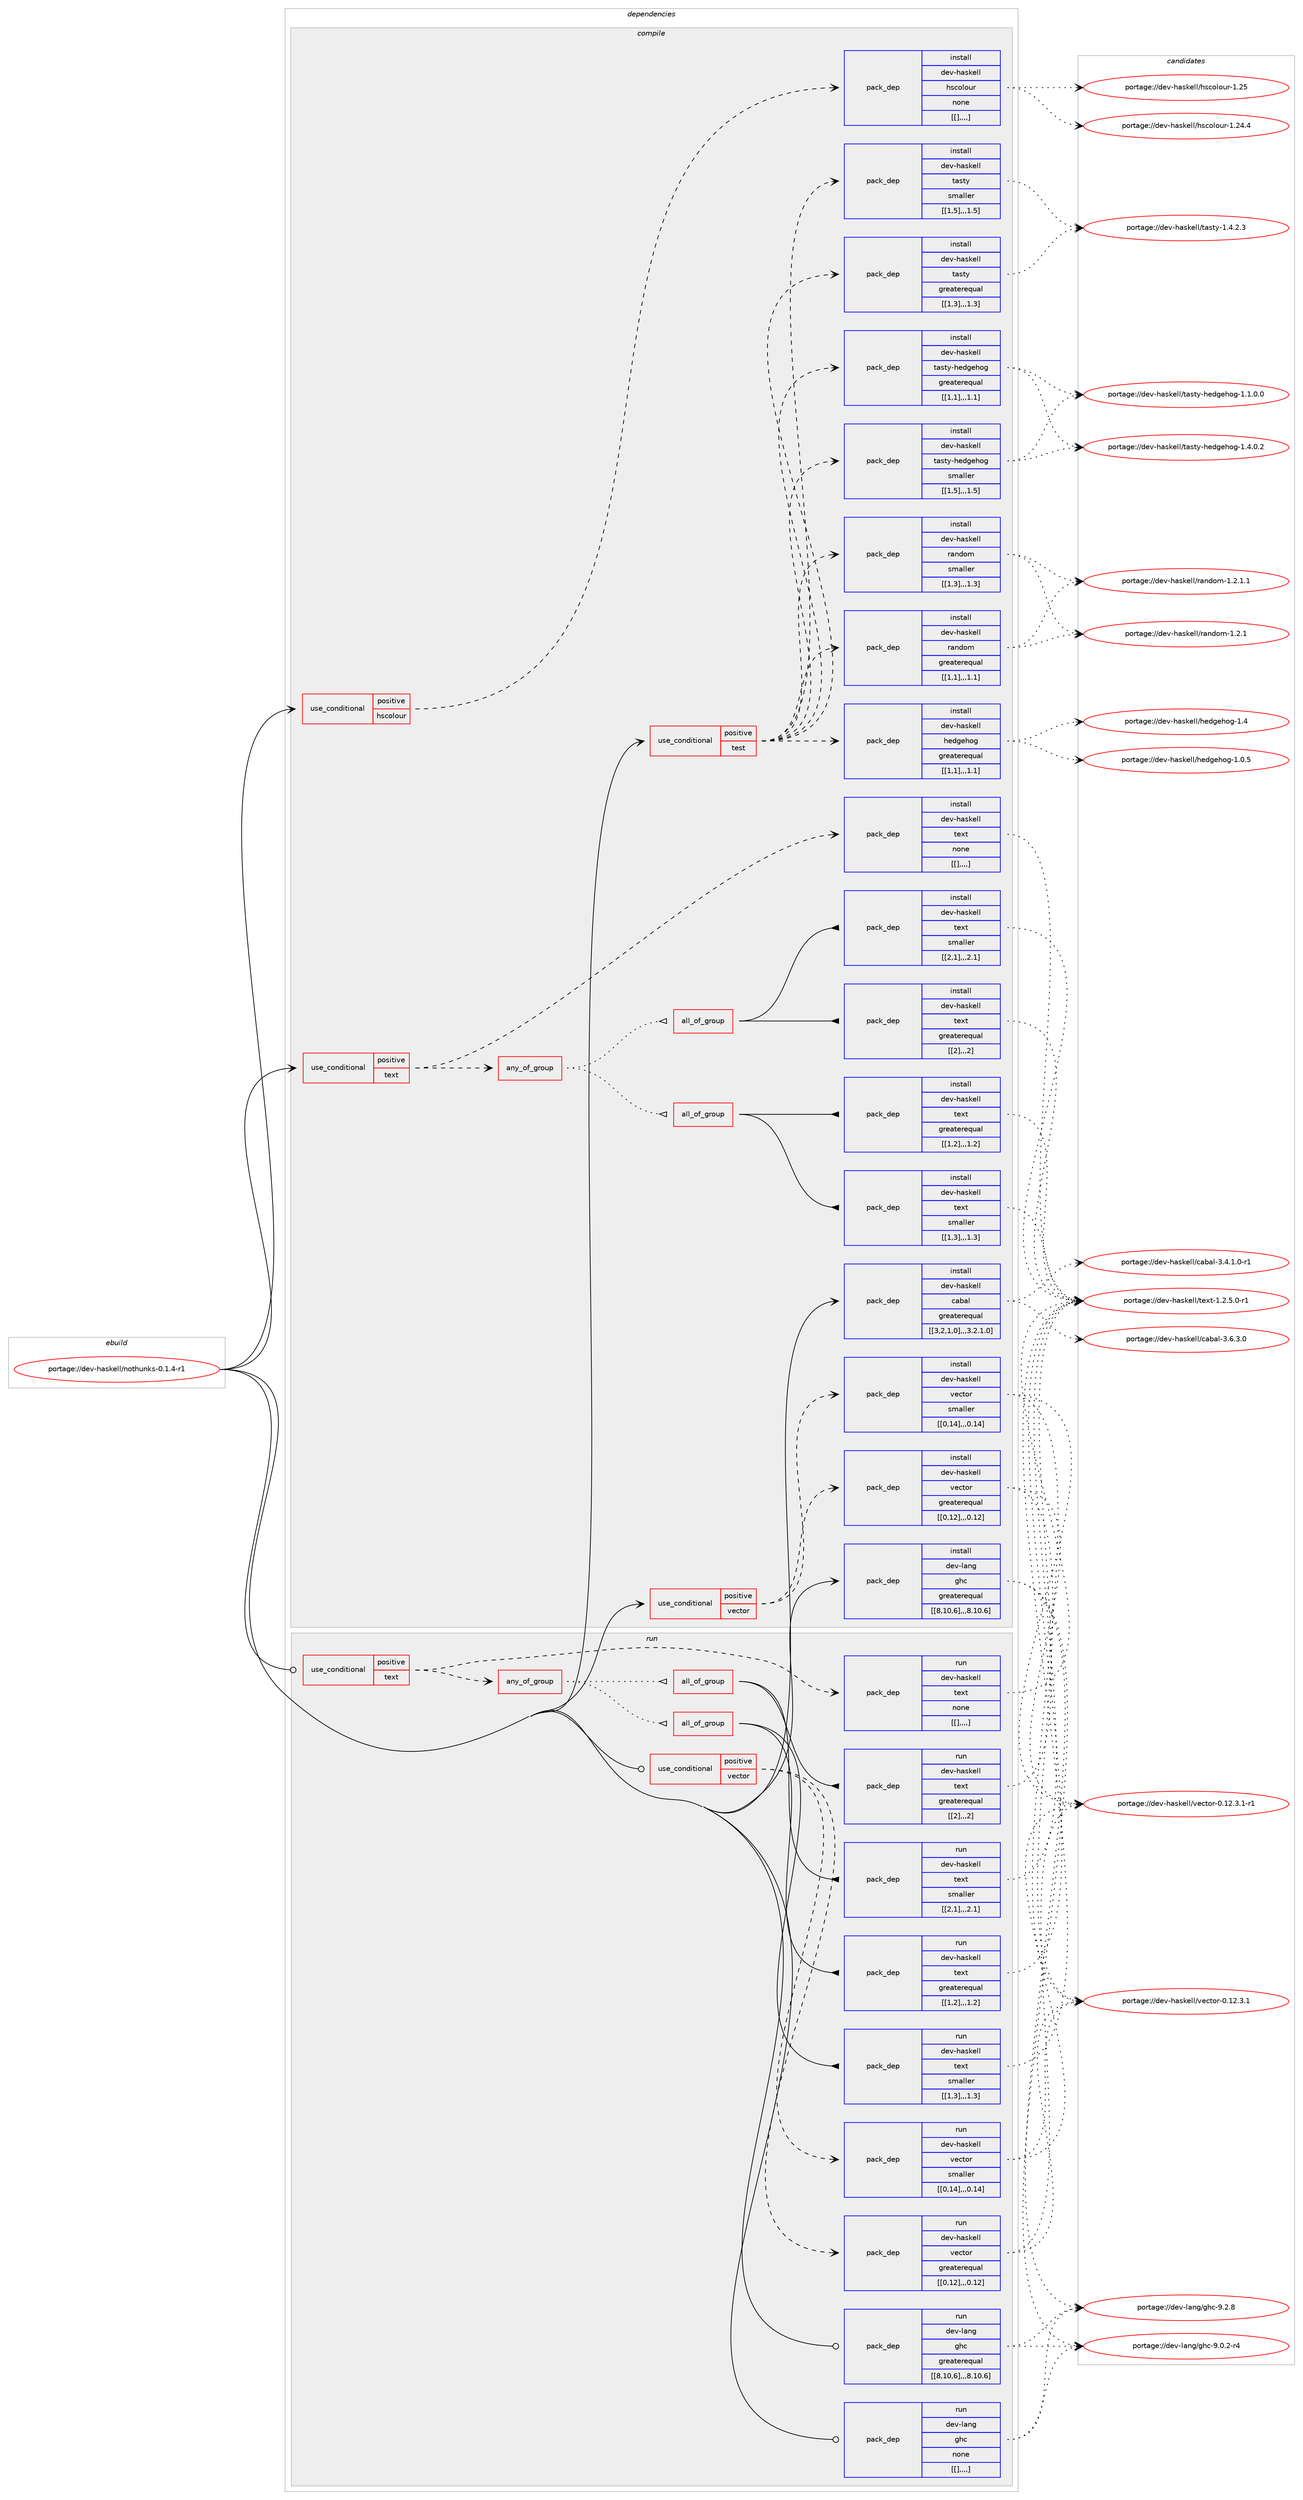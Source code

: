 digraph prolog {

# *************
# Graph options
# *************

newrank=true;
concentrate=true;
compound=true;
graph [rankdir=LR,fontname=Helvetica,fontsize=10,ranksep=1.5];#, ranksep=2.5, nodesep=0.2];
edge  [arrowhead=vee];
node  [fontname=Helvetica,fontsize=10];

# **********
# The ebuild
# **********

subgraph cluster_leftcol {
color=gray;
label=<<i>ebuild</i>>;
id [label="portage://dev-haskell/nothunks-0.1.4-r1", color=red, width=4, href="../dev-haskell/nothunks-0.1.4-r1.svg"];
}

# ****************
# The dependencies
# ****************

subgraph cluster_midcol {
color=gray;
label=<<i>dependencies</i>>;
subgraph cluster_compile {
fillcolor="#eeeeee";
style=filled;
label=<<i>compile</i>>;
subgraph cond21174 {
dependency85448 [label=<<TABLE BORDER="0" CELLBORDER="1" CELLSPACING="0" CELLPADDING="4"><TR><TD ROWSPAN="3" CELLPADDING="10">use_conditional</TD></TR><TR><TD>positive</TD></TR><TR><TD>hscolour</TD></TR></TABLE>>, shape=none, color=red];
subgraph pack63273 {
dependency85449 [label=<<TABLE BORDER="0" CELLBORDER="1" CELLSPACING="0" CELLPADDING="4" WIDTH="220"><TR><TD ROWSPAN="6" CELLPADDING="30">pack_dep</TD></TR><TR><TD WIDTH="110">install</TD></TR><TR><TD>dev-haskell</TD></TR><TR><TD>hscolour</TD></TR><TR><TD>none</TD></TR><TR><TD>[[],,,,]</TD></TR></TABLE>>, shape=none, color=blue];
}
dependency85448:e -> dependency85449:w [weight=20,style="dashed",arrowhead="vee"];
}
id:e -> dependency85448:w [weight=20,style="solid",arrowhead="vee"];
subgraph cond21175 {
dependency85450 [label=<<TABLE BORDER="0" CELLBORDER="1" CELLSPACING="0" CELLPADDING="4"><TR><TD ROWSPAN="3" CELLPADDING="10">use_conditional</TD></TR><TR><TD>positive</TD></TR><TR><TD>test</TD></TR></TABLE>>, shape=none, color=red];
subgraph pack63274 {
dependency85451 [label=<<TABLE BORDER="0" CELLBORDER="1" CELLSPACING="0" CELLPADDING="4" WIDTH="220"><TR><TD ROWSPAN="6" CELLPADDING="30">pack_dep</TD></TR><TR><TD WIDTH="110">install</TD></TR><TR><TD>dev-haskell</TD></TR><TR><TD>hedgehog</TD></TR><TR><TD>greaterequal</TD></TR><TR><TD>[[1,1],,,1.1]</TD></TR></TABLE>>, shape=none, color=blue];
}
dependency85450:e -> dependency85451:w [weight=20,style="dashed",arrowhead="vee"];
subgraph pack63275 {
dependency85452 [label=<<TABLE BORDER="0" CELLBORDER="1" CELLSPACING="0" CELLPADDING="4" WIDTH="220"><TR><TD ROWSPAN="6" CELLPADDING="30">pack_dep</TD></TR><TR><TD WIDTH="110">install</TD></TR><TR><TD>dev-haskell</TD></TR><TR><TD>random</TD></TR><TR><TD>greaterequal</TD></TR><TR><TD>[[1,1],,,1.1]</TD></TR></TABLE>>, shape=none, color=blue];
}
dependency85450:e -> dependency85452:w [weight=20,style="dashed",arrowhead="vee"];
subgraph pack63276 {
dependency85453 [label=<<TABLE BORDER="0" CELLBORDER="1" CELLSPACING="0" CELLPADDING="4" WIDTH="220"><TR><TD ROWSPAN="6" CELLPADDING="30">pack_dep</TD></TR><TR><TD WIDTH="110">install</TD></TR><TR><TD>dev-haskell</TD></TR><TR><TD>random</TD></TR><TR><TD>smaller</TD></TR><TR><TD>[[1,3],,,1.3]</TD></TR></TABLE>>, shape=none, color=blue];
}
dependency85450:e -> dependency85453:w [weight=20,style="dashed",arrowhead="vee"];
subgraph pack63277 {
dependency85454 [label=<<TABLE BORDER="0" CELLBORDER="1" CELLSPACING="0" CELLPADDING="4" WIDTH="220"><TR><TD ROWSPAN="6" CELLPADDING="30">pack_dep</TD></TR><TR><TD WIDTH="110">install</TD></TR><TR><TD>dev-haskell</TD></TR><TR><TD>tasty</TD></TR><TR><TD>greaterequal</TD></TR><TR><TD>[[1,3],,,1.3]</TD></TR></TABLE>>, shape=none, color=blue];
}
dependency85450:e -> dependency85454:w [weight=20,style="dashed",arrowhead="vee"];
subgraph pack63278 {
dependency85455 [label=<<TABLE BORDER="0" CELLBORDER="1" CELLSPACING="0" CELLPADDING="4" WIDTH="220"><TR><TD ROWSPAN="6" CELLPADDING="30">pack_dep</TD></TR><TR><TD WIDTH="110">install</TD></TR><TR><TD>dev-haskell</TD></TR><TR><TD>tasty</TD></TR><TR><TD>smaller</TD></TR><TR><TD>[[1,5],,,1.5]</TD></TR></TABLE>>, shape=none, color=blue];
}
dependency85450:e -> dependency85455:w [weight=20,style="dashed",arrowhead="vee"];
subgraph pack63279 {
dependency85456 [label=<<TABLE BORDER="0" CELLBORDER="1" CELLSPACING="0" CELLPADDING="4" WIDTH="220"><TR><TD ROWSPAN="6" CELLPADDING="30">pack_dep</TD></TR><TR><TD WIDTH="110">install</TD></TR><TR><TD>dev-haskell</TD></TR><TR><TD>tasty-hedgehog</TD></TR><TR><TD>greaterequal</TD></TR><TR><TD>[[1,1],,,1.1]</TD></TR></TABLE>>, shape=none, color=blue];
}
dependency85450:e -> dependency85456:w [weight=20,style="dashed",arrowhead="vee"];
subgraph pack63280 {
dependency85457 [label=<<TABLE BORDER="0" CELLBORDER="1" CELLSPACING="0" CELLPADDING="4" WIDTH="220"><TR><TD ROWSPAN="6" CELLPADDING="30">pack_dep</TD></TR><TR><TD WIDTH="110">install</TD></TR><TR><TD>dev-haskell</TD></TR><TR><TD>tasty-hedgehog</TD></TR><TR><TD>smaller</TD></TR><TR><TD>[[1,5],,,1.5]</TD></TR></TABLE>>, shape=none, color=blue];
}
dependency85450:e -> dependency85457:w [weight=20,style="dashed",arrowhead="vee"];
}
id:e -> dependency85450:w [weight=20,style="solid",arrowhead="vee"];
subgraph cond21176 {
dependency85458 [label=<<TABLE BORDER="0" CELLBORDER="1" CELLSPACING="0" CELLPADDING="4"><TR><TD ROWSPAN="3" CELLPADDING="10">use_conditional</TD></TR><TR><TD>positive</TD></TR><TR><TD>text</TD></TR></TABLE>>, shape=none, color=red];
subgraph any902 {
dependency85459 [label=<<TABLE BORDER="0" CELLBORDER="1" CELLSPACING="0" CELLPADDING="4"><TR><TD CELLPADDING="10">any_of_group</TD></TR></TABLE>>, shape=none, color=red];subgraph all102 {
dependency85460 [label=<<TABLE BORDER="0" CELLBORDER="1" CELLSPACING="0" CELLPADDING="4"><TR><TD CELLPADDING="10">all_of_group</TD></TR></TABLE>>, shape=none, color=red];subgraph pack63281 {
dependency85461 [label=<<TABLE BORDER="0" CELLBORDER="1" CELLSPACING="0" CELLPADDING="4" WIDTH="220"><TR><TD ROWSPAN="6" CELLPADDING="30">pack_dep</TD></TR><TR><TD WIDTH="110">install</TD></TR><TR><TD>dev-haskell</TD></TR><TR><TD>text</TD></TR><TR><TD>greaterequal</TD></TR><TR><TD>[[1,2],,,1.2]</TD></TR></TABLE>>, shape=none, color=blue];
}
dependency85460:e -> dependency85461:w [weight=20,style="solid",arrowhead="inv"];
subgraph pack63282 {
dependency85462 [label=<<TABLE BORDER="0" CELLBORDER="1" CELLSPACING="0" CELLPADDING="4" WIDTH="220"><TR><TD ROWSPAN="6" CELLPADDING="30">pack_dep</TD></TR><TR><TD WIDTH="110">install</TD></TR><TR><TD>dev-haskell</TD></TR><TR><TD>text</TD></TR><TR><TD>smaller</TD></TR><TR><TD>[[1,3],,,1.3]</TD></TR></TABLE>>, shape=none, color=blue];
}
dependency85460:e -> dependency85462:w [weight=20,style="solid",arrowhead="inv"];
}
dependency85459:e -> dependency85460:w [weight=20,style="dotted",arrowhead="oinv"];
subgraph all103 {
dependency85463 [label=<<TABLE BORDER="0" CELLBORDER="1" CELLSPACING="0" CELLPADDING="4"><TR><TD CELLPADDING="10">all_of_group</TD></TR></TABLE>>, shape=none, color=red];subgraph pack63283 {
dependency85464 [label=<<TABLE BORDER="0" CELLBORDER="1" CELLSPACING="0" CELLPADDING="4" WIDTH="220"><TR><TD ROWSPAN="6" CELLPADDING="30">pack_dep</TD></TR><TR><TD WIDTH="110">install</TD></TR><TR><TD>dev-haskell</TD></TR><TR><TD>text</TD></TR><TR><TD>greaterequal</TD></TR><TR><TD>[[2],,,2]</TD></TR></TABLE>>, shape=none, color=blue];
}
dependency85463:e -> dependency85464:w [weight=20,style="solid",arrowhead="inv"];
subgraph pack63284 {
dependency85465 [label=<<TABLE BORDER="0" CELLBORDER="1" CELLSPACING="0" CELLPADDING="4" WIDTH="220"><TR><TD ROWSPAN="6" CELLPADDING="30">pack_dep</TD></TR><TR><TD WIDTH="110">install</TD></TR><TR><TD>dev-haskell</TD></TR><TR><TD>text</TD></TR><TR><TD>smaller</TD></TR><TR><TD>[[2,1],,,2.1]</TD></TR></TABLE>>, shape=none, color=blue];
}
dependency85463:e -> dependency85465:w [weight=20,style="solid",arrowhead="inv"];
}
dependency85459:e -> dependency85463:w [weight=20,style="dotted",arrowhead="oinv"];
}
dependency85458:e -> dependency85459:w [weight=20,style="dashed",arrowhead="vee"];
subgraph pack63285 {
dependency85466 [label=<<TABLE BORDER="0" CELLBORDER="1" CELLSPACING="0" CELLPADDING="4" WIDTH="220"><TR><TD ROWSPAN="6" CELLPADDING="30">pack_dep</TD></TR><TR><TD WIDTH="110">install</TD></TR><TR><TD>dev-haskell</TD></TR><TR><TD>text</TD></TR><TR><TD>none</TD></TR><TR><TD>[[],,,,]</TD></TR></TABLE>>, shape=none, color=blue];
}
dependency85458:e -> dependency85466:w [weight=20,style="dashed",arrowhead="vee"];
}
id:e -> dependency85458:w [weight=20,style="solid",arrowhead="vee"];
subgraph cond21177 {
dependency85467 [label=<<TABLE BORDER="0" CELLBORDER="1" CELLSPACING="0" CELLPADDING="4"><TR><TD ROWSPAN="3" CELLPADDING="10">use_conditional</TD></TR><TR><TD>positive</TD></TR><TR><TD>vector</TD></TR></TABLE>>, shape=none, color=red];
subgraph pack63286 {
dependency85468 [label=<<TABLE BORDER="0" CELLBORDER="1" CELLSPACING="0" CELLPADDING="4" WIDTH="220"><TR><TD ROWSPAN="6" CELLPADDING="30">pack_dep</TD></TR><TR><TD WIDTH="110">install</TD></TR><TR><TD>dev-haskell</TD></TR><TR><TD>vector</TD></TR><TR><TD>greaterequal</TD></TR><TR><TD>[[0,12],,,0.12]</TD></TR></TABLE>>, shape=none, color=blue];
}
dependency85467:e -> dependency85468:w [weight=20,style="dashed",arrowhead="vee"];
subgraph pack63287 {
dependency85469 [label=<<TABLE BORDER="0" CELLBORDER="1" CELLSPACING="0" CELLPADDING="4" WIDTH="220"><TR><TD ROWSPAN="6" CELLPADDING="30">pack_dep</TD></TR><TR><TD WIDTH="110">install</TD></TR><TR><TD>dev-haskell</TD></TR><TR><TD>vector</TD></TR><TR><TD>smaller</TD></TR><TR><TD>[[0,14],,,0.14]</TD></TR></TABLE>>, shape=none, color=blue];
}
dependency85467:e -> dependency85469:w [weight=20,style="dashed",arrowhead="vee"];
}
id:e -> dependency85467:w [weight=20,style="solid",arrowhead="vee"];
subgraph pack63288 {
dependency85470 [label=<<TABLE BORDER="0" CELLBORDER="1" CELLSPACING="0" CELLPADDING="4" WIDTH="220"><TR><TD ROWSPAN="6" CELLPADDING="30">pack_dep</TD></TR><TR><TD WIDTH="110">install</TD></TR><TR><TD>dev-haskell</TD></TR><TR><TD>cabal</TD></TR><TR><TD>greaterequal</TD></TR><TR><TD>[[3,2,1,0],,,3.2.1.0]</TD></TR></TABLE>>, shape=none, color=blue];
}
id:e -> dependency85470:w [weight=20,style="solid",arrowhead="vee"];
subgraph pack63289 {
dependency85471 [label=<<TABLE BORDER="0" CELLBORDER="1" CELLSPACING="0" CELLPADDING="4" WIDTH="220"><TR><TD ROWSPAN="6" CELLPADDING="30">pack_dep</TD></TR><TR><TD WIDTH="110">install</TD></TR><TR><TD>dev-lang</TD></TR><TR><TD>ghc</TD></TR><TR><TD>greaterequal</TD></TR><TR><TD>[[8,10,6],,,8.10.6]</TD></TR></TABLE>>, shape=none, color=blue];
}
id:e -> dependency85471:w [weight=20,style="solid",arrowhead="vee"];
}
subgraph cluster_compileandrun {
fillcolor="#eeeeee";
style=filled;
label=<<i>compile and run</i>>;
}
subgraph cluster_run {
fillcolor="#eeeeee";
style=filled;
label=<<i>run</i>>;
subgraph cond21178 {
dependency85472 [label=<<TABLE BORDER="0" CELLBORDER="1" CELLSPACING="0" CELLPADDING="4"><TR><TD ROWSPAN="3" CELLPADDING="10">use_conditional</TD></TR><TR><TD>positive</TD></TR><TR><TD>text</TD></TR></TABLE>>, shape=none, color=red];
subgraph any903 {
dependency85473 [label=<<TABLE BORDER="0" CELLBORDER="1" CELLSPACING="0" CELLPADDING="4"><TR><TD CELLPADDING="10">any_of_group</TD></TR></TABLE>>, shape=none, color=red];subgraph all104 {
dependency85474 [label=<<TABLE BORDER="0" CELLBORDER="1" CELLSPACING="0" CELLPADDING="4"><TR><TD CELLPADDING="10">all_of_group</TD></TR></TABLE>>, shape=none, color=red];subgraph pack63290 {
dependency85475 [label=<<TABLE BORDER="0" CELLBORDER="1" CELLSPACING="0" CELLPADDING="4" WIDTH="220"><TR><TD ROWSPAN="6" CELLPADDING="30">pack_dep</TD></TR><TR><TD WIDTH="110">run</TD></TR><TR><TD>dev-haskell</TD></TR><TR><TD>text</TD></TR><TR><TD>greaterequal</TD></TR><TR><TD>[[1,2],,,1.2]</TD></TR></TABLE>>, shape=none, color=blue];
}
dependency85474:e -> dependency85475:w [weight=20,style="solid",arrowhead="inv"];
subgraph pack63291 {
dependency85476 [label=<<TABLE BORDER="0" CELLBORDER="1" CELLSPACING="0" CELLPADDING="4" WIDTH="220"><TR><TD ROWSPAN="6" CELLPADDING="30">pack_dep</TD></TR><TR><TD WIDTH="110">run</TD></TR><TR><TD>dev-haskell</TD></TR><TR><TD>text</TD></TR><TR><TD>smaller</TD></TR><TR><TD>[[1,3],,,1.3]</TD></TR></TABLE>>, shape=none, color=blue];
}
dependency85474:e -> dependency85476:w [weight=20,style="solid",arrowhead="inv"];
}
dependency85473:e -> dependency85474:w [weight=20,style="dotted",arrowhead="oinv"];
subgraph all105 {
dependency85477 [label=<<TABLE BORDER="0" CELLBORDER="1" CELLSPACING="0" CELLPADDING="4"><TR><TD CELLPADDING="10">all_of_group</TD></TR></TABLE>>, shape=none, color=red];subgraph pack63292 {
dependency85478 [label=<<TABLE BORDER="0" CELLBORDER="1" CELLSPACING="0" CELLPADDING="4" WIDTH="220"><TR><TD ROWSPAN="6" CELLPADDING="30">pack_dep</TD></TR><TR><TD WIDTH="110">run</TD></TR><TR><TD>dev-haskell</TD></TR><TR><TD>text</TD></TR><TR><TD>greaterequal</TD></TR><TR><TD>[[2],,,2]</TD></TR></TABLE>>, shape=none, color=blue];
}
dependency85477:e -> dependency85478:w [weight=20,style="solid",arrowhead="inv"];
subgraph pack63293 {
dependency85479 [label=<<TABLE BORDER="0" CELLBORDER="1" CELLSPACING="0" CELLPADDING="4" WIDTH="220"><TR><TD ROWSPAN="6" CELLPADDING="30">pack_dep</TD></TR><TR><TD WIDTH="110">run</TD></TR><TR><TD>dev-haskell</TD></TR><TR><TD>text</TD></TR><TR><TD>smaller</TD></TR><TR><TD>[[2,1],,,2.1]</TD></TR></TABLE>>, shape=none, color=blue];
}
dependency85477:e -> dependency85479:w [weight=20,style="solid",arrowhead="inv"];
}
dependency85473:e -> dependency85477:w [weight=20,style="dotted",arrowhead="oinv"];
}
dependency85472:e -> dependency85473:w [weight=20,style="dashed",arrowhead="vee"];
subgraph pack63294 {
dependency85480 [label=<<TABLE BORDER="0" CELLBORDER="1" CELLSPACING="0" CELLPADDING="4" WIDTH="220"><TR><TD ROWSPAN="6" CELLPADDING="30">pack_dep</TD></TR><TR><TD WIDTH="110">run</TD></TR><TR><TD>dev-haskell</TD></TR><TR><TD>text</TD></TR><TR><TD>none</TD></TR><TR><TD>[[],,,,]</TD></TR></TABLE>>, shape=none, color=blue];
}
dependency85472:e -> dependency85480:w [weight=20,style="dashed",arrowhead="vee"];
}
id:e -> dependency85472:w [weight=20,style="solid",arrowhead="odot"];
subgraph cond21179 {
dependency85481 [label=<<TABLE BORDER="0" CELLBORDER="1" CELLSPACING="0" CELLPADDING="4"><TR><TD ROWSPAN="3" CELLPADDING="10">use_conditional</TD></TR><TR><TD>positive</TD></TR><TR><TD>vector</TD></TR></TABLE>>, shape=none, color=red];
subgraph pack63295 {
dependency85482 [label=<<TABLE BORDER="0" CELLBORDER="1" CELLSPACING="0" CELLPADDING="4" WIDTH="220"><TR><TD ROWSPAN="6" CELLPADDING="30">pack_dep</TD></TR><TR><TD WIDTH="110">run</TD></TR><TR><TD>dev-haskell</TD></TR><TR><TD>vector</TD></TR><TR><TD>greaterequal</TD></TR><TR><TD>[[0,12],,,0.12]</TD></TR></TABLE>>, shape=none, color=blue];
}
dependency85481:e -> dependency85482:w [weight=20,style="dashed",arrowhead="vee"];
subgraph pack63296 {
dependency85483 [label=<<TABLE BORDER="0" CELLBORDER="1" CELLSPACING="0" CELLPADDING="4" WIDTH="220"><TR><TD ROWSPAN="6" CELLPADDING="30">pack_dep</TD></TR><TR><TD WIDTH="110">run</TD></TR><TR><TD>dev-haskell</TD></TR><TR><TD>vector</TD></TR><TR><TD>smaller</TD></TR><TR><TD>[[0,14],,,0.14]</TD></TR></TABLE>>, shape=none, color=blue];
}
dependency85481:e -> dependency85483:w [weight=20,style="dashed",arrowhead="vee"];
}
id:e -> dependency85481:w [weight=20,style="solid",arrowhead="odot"];
subgraph pack63297 {
dependency85484 [label=<<TABLE BORDER="0" CELLBORDER="1" CELLSPACING="0" CELLPADDING="4" WIDTH="220"><TR><TD ROWSPAN="6" CELLPADDING="30">pack_dep</TD></TR><TR><TD WIDTH="110">run</TD></TR><TR><TD>dev-lang</TD></TR><TR><TD>ghc</TD></TR><TR><TD>greaterequal</TD></TR><TR><TD>[[8,10,6],,,8.10.6]</TD></TR></TABLE>>, shape=none, color=blue];
}
id:e -> dependency85484:w [weight=20,style="solid",arrowhead="odot"];
subgraph pack63298 {
dependency85485 [label=<<TABLE BORDER="0" CELLBORDER="1" CELLSPACING="0" CELLPADDING="4" WIDTH="220"><TR><TD ROWSPAN="6" CELLPADDING="30">pack_dep</TD></TR><TR><TD WIDTH="110">run</TD></TR><TR><TD>dev-lang</TD></TR><TR><TD>ghc</TD></TR><TR><TD>none</TD></TR><TR><TD>[[],,,,]</TD></TR></TABLE>>, shape=none, color=blue];
}
id:e -> dependency85485:w [weight=20,style="solid",arrowhead="odot"];
}
}

# **************
# The candidates
# **************

subgraph cluster_choices {
rank=same;
color=gray;
label=<<i>candidates</i>>;

subgraph choice63273 {
color=black;
nodesep=1;
choice100101118451049711510710110810847104115991111081111171144549465053 [label="portage://dev-haskell/hscolour-1.25", color=red, width=4,href="../dev-haskell/hscolour-1.25.svg"];
choice1001011184510497115107101108108471041159911110811111711445494650524652 [label="portage://dev-haskell/hscolour-1.24.4", color=red, width=4,href="../dev-haskell/hscolour-1.24.4.svg"];
dependency85449:e -> choice100101118451049711510710110810847104115991111081111171144549465053:w [style=dotted,weight="100"];
dependency85449:e -> choice1001011184510497115107101108108471041159911110811111711445494650524652:w [style=dotted,weight="100"];
}
subgraph choice63274 {
color=black;
nodesep=1;
choice10010111845104971151071011081084710410110010310110411110345494652 [label="portage://dev-haskell/hedgehog-1.4", color=red, width=4,href="../dev-haskell/hedgehog-1.4.svg"];
choice100101118451049711510710110810847104101100103101104111103454946484653 [label="portage://dev-haskell/hedgehog-1.0.5", color=red, width=4,href="../dev-haskell/hedgehog-1.0.5.svg"];
dependency85451:e -> choice10010111845104971151071011081084710410110010310110411110345494652:w [style=dotted,weight="100"];
dependency85451:e -> choice100101118451049711510710110810847104101100103101104111103454946484653:w [style=dotted,weight="100"];
}
subgraph choice63275 {
color=black;
nodesep=1;
choice100101118451049711510710110810847114971101001111094549465046494649 [label="portage://dev-haskell/random-1.2.1.1", color=red, width=4,href="../dev-haskell/random-1.2.1.1.svg"];
choice10010111845104971151071011081084711497110100111109454946504649 [label="portage://dev-haskell/random-1.2.1", color=red, width=4,href="../dev-haskell/random-1.2.1.svg"];
dependency85452:e -> choice100101118451049711510710110810847114971101001111094549465046494649:w [style=dotted,weight="100"];
dependency85452:e -> choice10010111845104971151071011081084711497110100111109454946504649:w [style=dotted,weight="100"];
}
subgraph choice63276 {
color=black;
nodesep=1;
choice100101118451049711510710110810847114971101001111094549465046494649 [label="portage://dev-haskell/random-1.2.1.1", color=red, width=4,href="../dev-haskell/random-1.2.1.1.svg"];
choice10010111845104971151071011081084711497110100111109454946504649 [label="portage://dev-haskell/random-1.2.1", color=red, width=4,href="../dev-haskell/random-1.2.1.svg"];
dependency85453:e -> choice100101118451049711510710110810847114971101001111094549465046494649:w [style=dotted,weight="100"];
dependency85453:e -> choice10010111845104971151071011081084711497110100111109454946504649:w [style=dotted,weight="100"];
}
subgraph choice63277 {
color=black;
nodesep=1;
choice100101118451049711510710110810847116971151161214549465246504651 [label="portage://dev-haskell/tasty-1.4.2.3", color=red, width=4,href="../dev-haskell/tasty-1.4.2.3.svg"];
dependency85454:e -> choice100101118451049711510710110810847116971151161214549465246504651:w [style=dotted,weight="100"];
}
subgraph choice63278 {
color=black;
nodesep=1;
choice100101118451049711510710110810847116971151161214549465246504651 [label="portage://dev-haskell/tasty-1.4.2.3", color=red, width=4,href="../dev-haskell/tasty-1.4.2.3.svg"];
dependency85455:e -> choice100101118451049711510710110810847116971151161214549465246504651:w [style=dotted,weight="100"];
}
subgraph choice63279 {
color=black;
nodesep=1;
choice10010111845104971151071011081084711697115116121451041011001031011041111034549465246484650 [label="portage://dev-haskell/tasty-hedgehog-1.4.0.2", color=red, width=4,href="../dev-haskell/tasty-hedgehog-1.4.0.2.svg"];
choice10010111845104971151071011081084711697115116121451041011001031011041111034549464946484648 [label="portage://dev-haskell/tasty-hedgehog-1.1.0.0", color=red, width=4,href="../dev-haskell/tasty-hedgehog-1.1.0.0.svg"];
dependency85456:e -> choice10010111845104971151071011081084711697115116121451041011001031011041111034549465246484650:w [style=dotted,weight="100"];
dependency85456:e -> choice10010111845104971151071011081084711697115116121451041011001031011041111034549464946484648:w [style=dotted,weight="100"];
}
subgraph choice63280 {
color=black;
nodesep=1;
choice10010111845104971151071011081084711697115116121451041011001031011041111034549465246484650 [label="portage://dev-haskell/tasty-hedgehog-1.4.0.2", color=red, width=4,href="../dev-haskell/tasty-hedgehog-1.4.0.2.svg"];
choice10010111845104971151071011081084711697115116121451041011001031011041111034549464946484648 [label="portage://dev-haskell/tasty-hedgehog-1.1.0.0", color=red, width=4,href="../dev-haskell/tasty-hedgehog-1.1.0.0.svg"];
dependency85457:e -> choice10010111845104971151071011081084711697115116121451041011001031011041111034549465246484650:w [style=dotted,weight="100"];
dependency85457:e -> choice10010111845104971151071011081084711697115116121451041011001031011041111034549464946484648:w [style=dotted,weight="100"];
}
subgraph choice63281 {
color=black;
nodesep=1;
choice10010111845104971151071011081084711610112011645494650465346484511449 [label="portage://dev-haskell/text-1.2.5.0-r1", color=red, width=4,href="../dev-haskell/text-1.2.5.0-r1.svg"];
dependency85461:e -> choice10010111845104971151071011081084711610112011645494650465346484511449:w [style=dotted,weight="100"];
}
subgraph choice63282 {
color=black;
nodesep=1;
choice10010111845104971151071011081084711610112011645494650465346484511449 [label="portage://dev-haskell/text-1.2.5.0-r1", color=red, width=4,href="../dev-haskell/text-1.2.5.0-r1.svg"];
dependency85462:e -> choice10010111845104971151071011081084711610112011645494650465346484511449:w [style=dotted,weight="100"];
}
subgraph choice63283 {
color=black;
nodesep=1;
choice10010111845104971151071011081084711610112011645494650465346484511449 [label="portage://dev-haskell/text-1.2.5.0-r1", color=red, width=4,href="../dev-haskell/text-1.2.5.0-r1.svg"];
dependency85464:e -> choice10010111845104971151071011081084711610112011645494650465346484511449:w [style=dotted,weight="100"];
}
subgraph choice63284 {
color=black;
nodesep=1;
choice10010111845104971151071011081084711610112011645494650465346484511449 [label="portage://dev-haskell/text-1.2.5.0-r1", color=red, width=4,href="../dev-haskell/text-1.2.5.0-r1.svg"];
dependency85465:e -> choice10010111845104971151071011081084711610112011645494650465346484511449:w [style=dotted,weight="100"];
}
subgraph choice63285 {
color=black;
nodesep=1;
choice10010111845104971151071011081084711610112011645494650465346484511449 [label="portage://dev-haskell/text-1.2.5.0-r1", color=red, width=4,href="../dev-haskell/text-1.2.5.0-r1.svg"];
dependency85466:e -> choice10010111845104971151071011081084711610112011645494650465346484511449:w [style=dotted,weight="100"];
}
subgraph choice63286 {
color=black;
nodesep=1;
choice100101118451049711510710110810847118101991161111144548464950465146494511449 [label="portage://dev-haskell/vector-0.12.3.1-r1", color=red, width=4,href="../dev-haskell/vector-0.12.3.1-r1.svg"];
choice10010111845104971151071011081084711810199116111114454846495046514649 [label="portage://dev-haskell/vector-0.12.3.1", color=red, width=4,href="../dev-haskell/vector-0.12.3.1.svg"];
dependency85468:e -> choice100101118451049711510710110810847118101991161111144548464950465146494511449:w [style=dotted,weight="100"];
dependency85468:e -> choice10010111845104971151071011081084711810199116111114454846495046514649:w [style=dotted,weight="100"];
}
subgraph choice63287 {
color=black;
nodesep=1;
choice100101118451049711510710110810847118101991161111144548464950465146494511449 [label="portage://dev-haskell/vector-0.12.3.1-r1", color=red, width=4,href="../dev-haskell/vector-0.12.3.1-r1.svg"];
choice10010111845104971151071011081084711810199116111114454846495046514649 [label="portage://dev-haskell/vector-0.12.3.1", color=red, width=4,href="../dev-haskell/vector-0.12.3.1.svg"];
dependency85469:e -> choice100101118451049711510710110810847118101991161111144548464950465146494511449:w [style=dotted,weight="100"];
dependency85469:e -> choice10010111845104971151071011081084711810199116111114454846495046514649:w [style=dotted,weight="100"];
}
subgraph choice63288 {
color=black;
nodesep=1;
choice100101118451049711510710110810847999798971084551465446514648 [label="portage://dev-haskell/cabal-3.6.3.0", color=red, width=4,href="../dev-haskell/cabal-3.6.3.0.svg"];
choice1001011184510497115107101108108479997989710845514652464946484511449 [label="portage://dev-haskell/cabal-3.4.1.0-r1", color=red, width=4,href="../dev-haskell/cabal-3.4.1.0-r1.svg"];
dependency85470:e -> choice100101118451049711510710110810847999798971084551465446514648:w [style=dotted,weight="100"];
dependency85470:e -> choice1001011184510497115107101108108479997989710845514652464946484511449:w [style=dotted,weight="100"];
}
subgraph choice63289 {
color=black;
nodesep=1;
choice10010111845108971101034710310499455746504656 [label="portage://dev-lang/ghc-9.2.8", color=red, width=4,href="../dev-lang/ghc-9.2.8.svg"];
choice100101118451089711010347103104994557464846504511452 [label="portage://dev-lang/ghc-9.0.2-r4", color=red, width=4,href="../dev-lang/ghc-9.0.2-r4.svg"];
dependency85471:e -> choice10010111845108971101034710310499455746504656:w [style=dotted,weight="100"];
dependency85471:e -> choice100101118451089711010347103104994557464846504511452:w [style=dotted,weight="100"];
}
subgraph choice63290 {
color=black;
nodesep=1;
choice10010111845104971151071011081084711610112011645494650465346484511449 [label="portage://dev-haskell/text-1.2.5.0-r1", color=red, width=4,href="../dev-haskell/text-1.2.5.0-r1.svg"];
dependency85475:e -> choice10010111845104971151071011081084711610112011645494650465346484511449:w [style=dotted,weight="100"];
}
subgraph choice63291 {
color=black;
nodesep=1;
choice10010111845104971151071011081084711610112011645494650465346484511449 [label="portage://dev-haskell/text-1.2.5.0-r1", color=red, width=4,href="../dev-haskell/text-1.2.5.0-r1.svg"];
dependency85476:e -> choice10010111845104971151071011081084711610112011645494650465346484511449:w [style=dotted,weight="100"];
}
subgraph choice63292 {
color=black;
nodesep=1;
choice10010111845104971151071011081084711610112011645494650465346484511449 [label="portage://dev-haskell/text-1.2.5.0-r1", color=red, width=4,href="../dev-haskell/text-1.2.5.0-r1.svg"];
dependency85478:e -> choice10010111845104971151071011081084711610112011645494650465346484511449:w [style=dotted,weight="100"];
}
subgraph choice63293 {
color=black;
nodesep=1;
choice10010111845104971151071011081084711610112011645494650465346484511449 [label="portage://dev-haskell/text-1.2.5.0-r1", color=red, width=4,href="../dev-haskell/text-1.2.5.0-r1.svg"];
dependency85479:e -> choice10010111845104971151071011081084711610112011645494650465346484511449:w [style=dotted,weight="100"];
}
subgraph choice63294 {
color=black;
nodesep=1;
choice10010111845104971151071011081084711610112011645494650465346484511449 [label="portage://dev-haskell/text-1.2.5.0-r1", color=red, width=4,href="../dev-haskell/text-1.2.5.0-r1.svg"];
dependency85480:e -> choice10010111845104971151071011081084711610112011645494650465346484511449:w [style=dotted,weight="100"];
}
subgraph choice63295 {
color=black;
nodesep=1;
choice100101118451049711510710110810847118101991161111144548464950465146494511449 [label="portage://dev-haskell/vector-0.12.3.1-r1", color=red, width=4,href="../dev-haskell/vector-0.12.3.1-r1.svg"];
choice10010111845104971151071011081084711810199116111114454846495046514649 [label="portage://dev-haskell/vector-0.12.3.1", color=red, width=4,href="../dev-haskell/vector-0.12.3.1.svg"];
dependency85482:e -> choice100101118451049711510710110810847118101991161111144548464950465146494511449:w [style=dotted,weight="100"];
dependency85482:e -> choice10010111845104971151071011081084711810199116111114454846495046514649:w [style=dotted,weight="100"];
}
subgraph choice63296 {
color=black;
nodesep=1;
choice100101118451049711510710110810847118101991161111144548464950465146494511449 [label="portage://dev-haskell/vector-0.12.3.1-r1", color=red, width=4,href="../dev-haskell/vector-0.12.3.1-r1.svg"];
choice10010111845104971151071011081084711810199116111114454846495046514649 [label="portage://dev-haskell/vector-0.12.3.1", color=red, width=4,href="../dev-haskell/vector-0.12.3.1.svg"];
dependency85483:e -> choice100101118451049711510710110810847118101991161111144548464950465146494511449:w [style=dotted,weight="100"];
dependency85483:e -> choice10010111845104971151071011081084711810199116111114454846495046514649:w [style=dotted,weight="100"];
}
subgraph choice63297 {
color=black;
nodesep=1;
choice10010111845108971101034710310499455746504656 [label="portage://dev-lang/ghc-9.2.8", color=red, width=4,href="../dev-lang/ghc-9.2.8.svg"];
choice100101118451089711010347103104994557464846504511452 [label="portage://dev-lang/ghc-9.0.2-r4", color=red, width=4,href="../dev-lang/ghc-9.0.2-r4.svg"];
dependency85484:e -> choice10010111845108971101034710310499455746504656:w [style=dotted,weight="100"];
dependency85484:e -> choice100101118451089711010347103104994557464846504511452:w [style=dotted,weight="100"];
}
subgraph choice63298 {
color=black;
nodesep=1;
choice10010111845108971101034710310499455746504656 [label="portage://dev-lang/ghc-9.2.8", color=red, width=4,href="../dev-lang/ghc-9.2.8.svg"];
choice100101118451089711010347103104994557464846504511452 [label="portage://dev-lang/ghc-9.0.2-r4", color=red, width=4,href="../dev-lang/ghc-9.0.2-r4.svg"];
dependency85485:e -> choice10010111845108971101034710310499455746504656:w [style=dotted,weight="100"];
dependency85485:e -> choice100101118451089711010347103104994557464846504511452:w [style=dotted,weight="100"];
}
}

}
